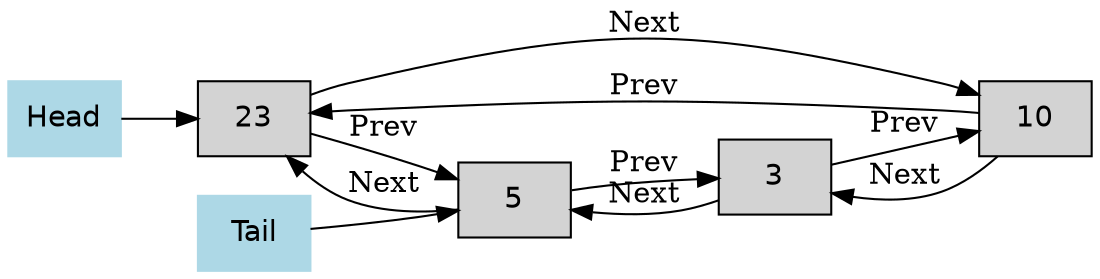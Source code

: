 digraph g {
node [shape=box, style=filled, fontname="Helvetica"];
Head [label="Head",color=lightblue, fillcolor=lightblue];
Tail [label="Tail",color=lightblue, fillcolor=lightblue];
Head ->"0x6535094a1d10"
Tail ->"0x6535094a1ad0"
"0x6535094a1d10"[label="23"];
"0x6535094a1d10"->"0x6535094a1cf0"[label="Next", color=black]
"0x6535094a1d10"->"0x6535094a1ad0"[label="Prev", color=black]
"0x6535094a1cf0"[label="10"];
"0x6535094a1cf0"->"0x6535094a1cd0"[label="Next", color=black]
"0x6535094a1cf0"->"0x6535094a1d10"[label="Prev", color=black]
"0x6535094a1cd0"[label="3"];
"0x6535094a1cd0"->"0x6535094a1ad0"[label="Next", color=black]
"0x6535094a1cd0"->"0x6535094a1cf0"[label="Prev", color=black]
"0x6535094a1ad0"[label="5"];
"0x6535094a1ad0"->"0x6535094a1d10"[label="Next", color=black]
"0x6535094a1ad0"->"0x6535094a1cd0"[label="Prev", color=black]
rankdir=LR;
nodesep = 0.1
}
